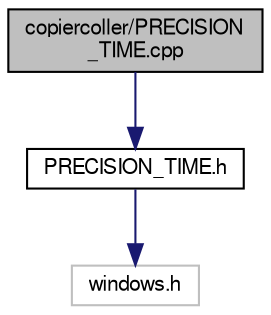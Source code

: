 digraph "copiercoller/PRECISION_TIME.cpp"
{
  bgcolor="transparent";
  edge [fontname="FreeSans",fontsize="10",labelfontname="FreeSans",labelfontsize="10"];
  node [fontname="FreeSans",fontsize="10",shape=record];
  Node1 [label="copiercoller/PRECISION\l_TIME.cpp",height=0.2,width=0.4,color="black", fillcolor="grey75", style="filled" fontcolor="black"];
  Node1 -> Node2 [color="midnightblue",fontsize="10",style="solid",fontname="FreeSans"];
  Node2 [label="PRECISION_TIME.h",height=0.2,width=0.4,color="black",URL="$PRECISION__TIME_8h.html"];
  Node2 -> Node3 [color="midnightblue",fontsize="10",style="solid",fontname="FreeSans"];
  Node3 [label="windows.h",height=0.2,width=0.4,color="grey75"];
}
